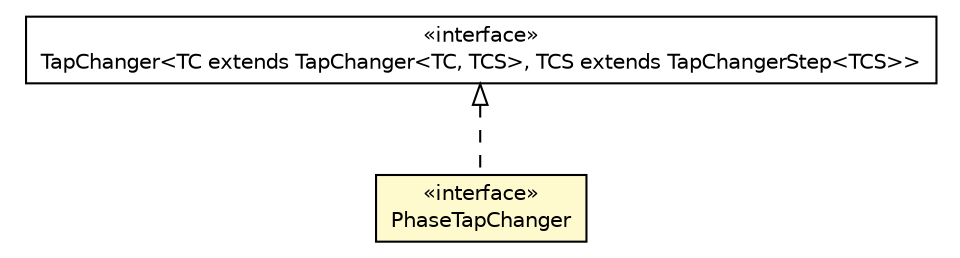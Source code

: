#!/usr/local/bin/dot
#
# Class diagram 
# Generated by UMLGraph version R5_6 (http://www.umlgraph.org/)
#

digraph G {
	edge [fontname="Helvetica",fontsize=10,labelfontname="Helvetica",labelfontsize=10];
	node [fontname="Helvetica",fontsize=10,shape=plaintext];
	nodesep=0.25;
	ranksep=0.5;
	// eu.itesla_project.iidm.network.TapChanger<TC extends eu.itesla_project.iidm.network.TapChanger<TC, TCS>, TCS extends eu.itesla_project.iidm.network.TapChangerStep<TCS>>
	c5092 [label=<<table title="eu.itesla_project.iidm.network.TapChanger" border="0" cellborder="1" cellspacing="0" cellpadding="2" port="p" href="./TapChanger.html">
		<tr><td><table border="0" cellspacing="0" cellpadding="1">
<tr><td align="center" balign="center"> &#171;interface&#187; </td></tr>
<tr><td align="center" balign="center"> TapChanger&lt;TC extends TapChanger&lt;TC, TCS&gt;, TCS extends TapChangerStep&lt;TCS&gt;&gt; </td></tr>
		</table></td></tr>
		</table>>, URL="./TapChanger.html", fontname="Helvetica", fontcolor="black", fontsize=10.0];
	// eu.itesla_project.iidm.network.PhaseTapChanger
	c5161 [label=<<table title="eu.itesla_project.iidm.network.PhaseTapChanger" border="0" cellborder="1" cellspacing="0" cellpadding="2" port="p" bgcolor="lemonChiffon" href="./PhaseTapChanger.html">
		<tr><td><table border="0" cellspacing="0" cellpadding="1">
<tr><td align="center" balign="center"> &#171;interface&#187; </td></tr>
<tr><td align="center" balign="center"> PhaseTapChanger </td></tr>
		</table></td></tr>
		</table>>, URL="./PhaseTapChanger.html", fontname="Helvetica", fontcolor="black", fontsize=10.0];
	//eu.itesla_project.iidm.network.PhaseTapChanger implements eu.itesla_project.iidm.network.TapChanger<TC extends eu.itesla_project.iidm.network.TapChanger<TC, TCS>, TCS extends eu.itesla_project.iidm.network.TapChangerStep<TCS>>
	c5092:p -> c5161:p [dir=back,arrowtail=empty,style=dashed];
}

